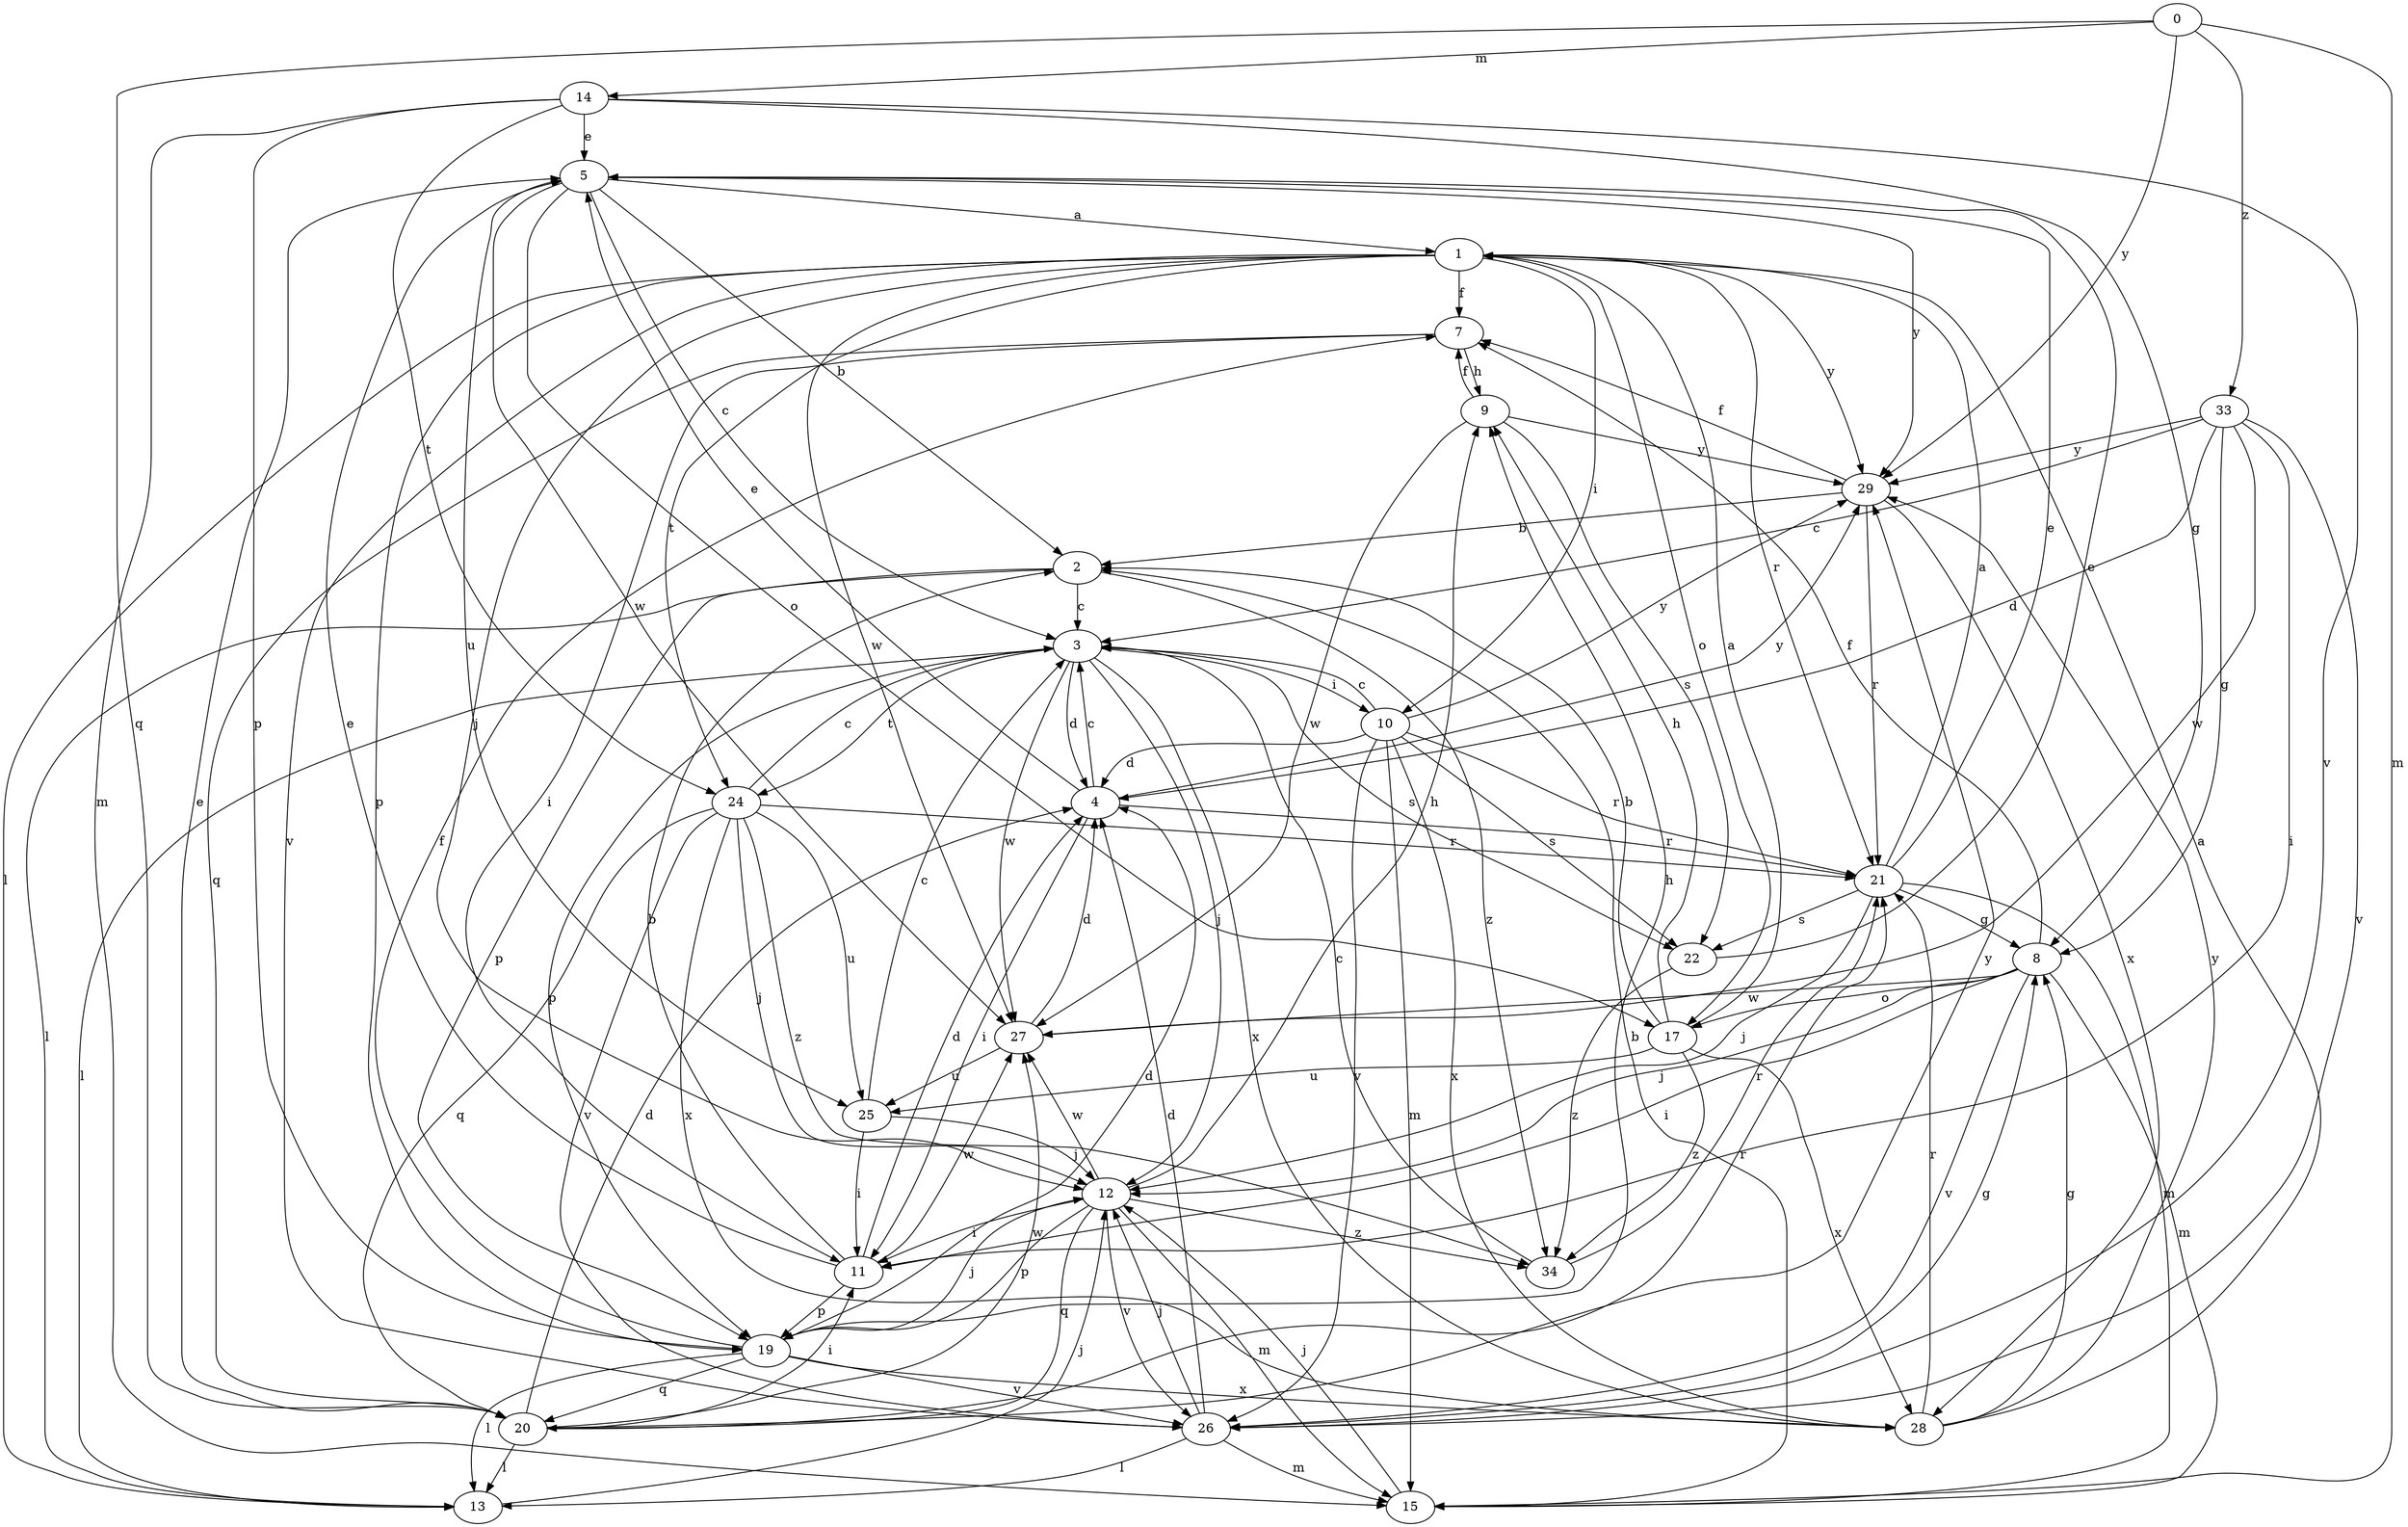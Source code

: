 strict digraph  {
0;
1;
2;
3;
4;
5;
7;
8;
9;
10;
11;
12;
13;
14;
15;
17;
19;
20;
21;
22;
24;
25;
26;
27;
28;
29;
33;
34;
0 -> 14  [label=m];
0 -> 15  [label=m];
0 -> 20  [label=q];
0 -> 29  [label=y];
0 -> 33  [label=z];
1 -> 7  [label=f];
1 -> 10  [label=i];
1 -> 12  [label=j];
1 -> 13  [label=l];
1 -> 17  [label=o];
1 -> 19  [label=p];
1 -> 21  [label=r];
1 -> 24  [label=t];
1 -> 26  [label=v];
1 -> 27  [label=w];
1 -> 29  [label=y];
2 -> 3  [label=c];
2 -> 13  [label=l];
2 -> 19  [label=p];
2 -> 34  [label=z];
3 -> 4  [label=d];
3 -> 10  [label=i];
3 -> 12  [label=j];
3 -> 13  [label=l];
3 -> 19  [label=p];
3 -> 22  [label=s];
3 -> 24  [label=t];
3 -> 27  [label=w];
3 -> 28  [label=x];
4 -> 3  [label=c];
4 -> 5  [label=e];
4 -> 11  [label=i];
4 -> 21  [label=r];
4 -> 29  [label=y];
5 -> 1  [label=a];
5 -> 2  [label=b];
5 -> 3  [label=c];
5 -> 17  [label=o];
5 -> 25  [label=u];
5 -> 27  [label=w];
5 -> 29  [label=y];
7 -> 9  [label=h];
7 -> 11  [label=i];
7 -> 20  [label=q];
8 -> 7  [label=f];
8 -> 11  [label=i];
8 -> 12  [label=j];
8 -> 15  [label=m];
8 -> 17  [label=o];
8 -> 26  [label=v];
8 -> 27  [label=w];
9 -> 7  [label=f];
9 -> 22  [label=s];
9 -> 27  [label=w];
9 -> 29  [label=y];
10 -> 3  [label=c];
10 -> 4  [label=d];
10 -> 15  [label=m];
10 -> 21  [label=r];
10 -> 22  [label=s];
10 -> 26  [label=v];
10 -> 28  [label=x];
10 -> 29  [label=y];
11 -> 2  [label=b];
11 -> 4  [label=d];
11 -> 5  [label=e];
11 -> 19  [label=p];
11 -> 27  [label=w];
12 -> 9  [label=h];
12 -> 11  [label=i];
12 -> 15  [label=m];
12 -> 19  [label=p];
12 -> 20  [label=q];
12 -> 26  [label=v];
12 -> 27  [label=w];
12 -> 34  [label=z];
13 -> 12  [label=j];
14 -> 5  [label=e];
14 -> 8  [label=g];
14 -> 15  [label=m];
14 -> 19  [label=p];
14 -> 24  [label=t];
14 -> 26  [label=v];
15 -> 2  [label=b];
15 -> 12  [label=j];
17 -> 1  [label=a];
17 -> 2  [label=b];
17 -> 9  [label=h];
17 -> 25  [label=u];
17 -> 28  [label=x];
17 -> 34  [label=z];
19 -> 4  [label=d];
19 -> 7  [label=f];
19 -> 9  [label=h];
19 -> 12  [label=j];
19 -> 13  [label=l];
19 -> 20  [label=q];
19 -> 26  [label=v];
19 -> 28  [label=x];
20 -> 4  [label=d];
20 -> 5  [label=e];
20 -> 11  [label=i];
20 -> 13  [label=l];
20 -> 21  [label=r];
20 -> 27  [label=w];
20 -> 29  [label=y];
21 -> 1  [label=a];
21 -> 5  [label=e];
21 -> 8  [label=g];
21 -> 12  [label=j];
21 -> 15  [label=m];
21 -> 22  [label=s];
22 -> 5  [label=e];
22 -> 34  [label=z];
24 -> 3  [label=c];
24 -> 12  [label=j];
24 -> 20  [label=q];
24 -> 21  [label=r];
24 -> 25  [label=u];
24 -> 26  [label=v];
24 -> 28  [label=x];
24 -> 34  [label=z];
25 -> 3  [label=c];
25 -> 11  [label=i];
25 -> 12  [label=j];
26 -> 4  [label=d];
26 -> 8  [label=g];
26 -> 12  [label=j];
26 -> 13  [label=l];
26 -> 15  [label=m];
27 -> 4  [label=d];
27 -> 25  [label=u];
28 -> 1  [label=a];
28 -> 8  [label=g];
28 -> 21  [label=r];
28 -> 29  [label=y];
29 -> 2  [label=b];
29 -> 7  [label=f];
29 -> 21  [label=r];
29 -> 28  [label=x];
33 -> 3  [label=c];
33 -> 4  [label=d];
33 -> 8  [label=g];
33 -> 11  [label=i];
33 -> 26  [label=v];
33 -> 27  [label=w];
33 -> 29  [label=y];
34 -> 3  [label=c];
34 -> 21  [label=r];
}
